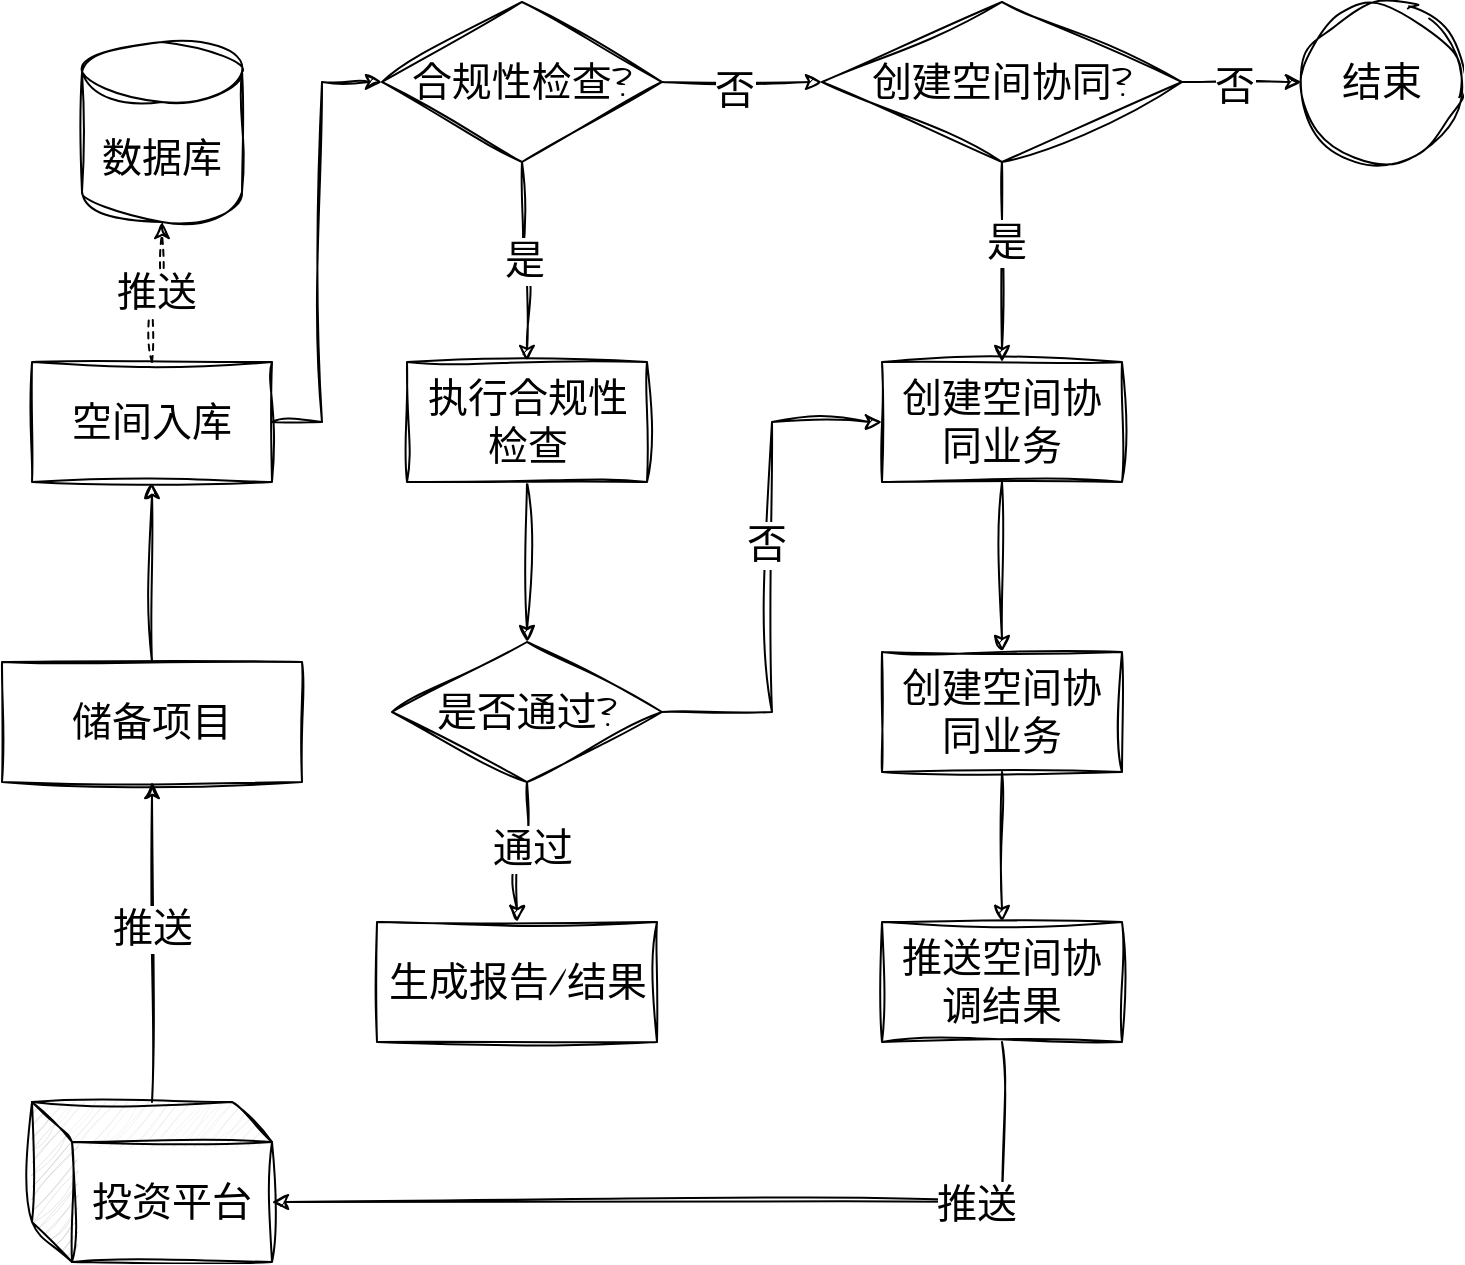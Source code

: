 <mxfile version="22.0.8" type="github">
  <diagram name="第 1 页" id="UXOdOaBBIcEbc3tdLyn3">
    <mxGraphModel dx="1912" dy="1061" grid="1" gridSize="10" guides="1" tooltips="1" connect="1" arrows="1" fold="1" page="1" pageScale="1" pageWidth="2339" pageHeight="3300" math="0" shadow="0">
      <root>
        <mxCell id="0" />
        <mxCell id="1" parent="0" />
        <mxCell id="msyQetCw-_0pB8ffyYVa-53" value="" style="edgeStyle=orthogonalEdgeStyle;rounded=0;sketch=1;hachureGap=4;jiggle=2;curveFitting=1;orthogonalLoop=1;jettySize=auto;html=1;fontFamily=Architects Daughter;fontSource=https%3A%2F%2Ffonts.googleapis.com%2Fcss%3Ffamily%3DArchitects%2BDaughter;fontSize=16;" edge="1" parent="1" source="msyQetCw-_0pB8ffyYVa-7" target="msyQetCw-_0pB8ffyYVa-52">
          <mxGeometry relative="1" as="geometry" />
        </mxCell>
        <mxCell id="msyQetCw-_0pB8ffyYVa-7" value="储备项目" style="rounded=0;whiteSpace=wrap;html=1;sketch=1;hachureGap=4;jiggle=2;curveFitting=1;fontFamily=Architects Daughter;fontSource=https%3A%2F%2Ffonts.googleapis.com%2Fcss%3Ffamily%3DArchitects%2BDaughter;fontSize=20;" vertex="1" parent="1">
          <mxGeometry x="820" y="660" width="150" height="60" as="geometry" />
        </mxCell>
        <mxCell id="msyQetCw-_0pB8ffyYVa-45" style="edgeStyle=orthogonalEdgeStyle;rounded=0;sketch=1;hachureGap=4;jiggle=2;curveFitting=1;orthogonalLoop=1;jettySize=auto;html=1;entryX=0.5;entryY=1;entryDx=0;entryDy=0;fontFamily=Architects Daughter;fontSource=https%3A%2F%2Ffonts.googleapis.com%2Fcss%3Ffamily%3DArchitects%2BDaughter;fontSize=16;" edge="1" parent="1" source="msyQetCw-_0pB8ffyYVa-44" target="msyQetCw-_0pB8ffyYVa-7">
          <mxGeometry relative="1" as="geometry" />
        </mxCell>
        <mxCell id="msyQetCw-_0pB8ffyYVa-46" value="推送" style="edgeLabel;html=1;align=center;verticalAlign=middle;resizable=0;points=[];fontSize=20;fontFamily=Architects Daughter;" vertex="1" connectable="0" parent="msyQetCw-_0pB8ffyYVa-45">
          <mxGeometry x="0.093" relative="1" as="geometry">
            <mxPoint as="offset" />
          </mxGeometry>
        </mxCell>
        <mxCell id="msyQetCw-_0pB8ffyYVa-44" value="投资平台" style="shape=cube;whiteSpace=wrap;html=1;boundedLbl=1;backgroundOutline=1;darkOpacity=0.05;darkOpacity2=0.1;sketch=1;hachureGap=4;jiggle=2;curveFitting=1;fontFamily=Architects Daughter;fontSource=https%3A%2F%2Ffonts.googleapis.com%2Fcss%3Ffamily%3DArchitects%2BDaughter;fontSize=20;" vertex="1" parent="1">
          <mxGeometry x="835" y="880" width="120" height="80" as="geometry" />
        </mxCell>
        <mxCell id="msyQetCw-_0pB8ffyYVa-51" value="数据库" style="shape=cylinder3;whiteSpace=wrap;html=1;boundedLbl=1;backgroundOutline=1;size=15;sketch=1;hachureGap=4;jiggle=2;curveFitting=1;fontFamily=Architects Daughter;fontSource=https%3A%2F%2Ffonts.googleapis.com%2Fcss%3Ffamily%3DArchitects%2BDaughter;fontSize=20;" vertex="1" parent="1">
          <mxGeometry x="860" y="350" width="80" height="90" as="geometry" />
        </mxCell>
        <mxCell id="msyQetCw-_0pB8ffyYVa-63" value="" style="edgeStyle=orthogonalEdgeStyle;rounded=0;sketch=1;hachureGap=4;jiggle=2;curveFitting=1;orthogonalLoop=1;jettySize=auto;html=1;fontFamily=Architects Daughter;fontSource=https%3A%2F%2Ffonts.googleapis.com%2Fcss%3Ffamily%3DArchitects%2BDaughter;fontSize=16;exitX=1;exitY=0.5;exitDx=0;exitDy=0;entryX=0;entryY=0.5;entryDx=0;entryDy=0;" edge="1" parent="1" source="msyQetCw-_0pB8ffyYVa-52" target="msyQetCw-_0pB8ffyYVa-62">
          <mxGeometry relative="1" as="geometry">
            <Array as="points">
              <mxPoint x="980" y="540" />
              <mxPoint x="980" y="370" />
            </Array>
          </mxGeometry>
        </mxCell>
        <mxCell id="msyQetCw-_0pB8ffyYVa-52" value="空间入库" style="whiteSpace=wrap;html=1;fontSize=20;fontFamily=Architects Daughter;rounded=0;sketch=1;hachureGap=4;jiggle=2;curveFitting=1;fontSource=https%3A%2F%2Ffonts.googleapis.com%2Fcss%3Ffamily%3DArchitects%2BDaughter;" vertex="1" parent="1">
          <mxGeometry x="835" y="510" width="120" height="60" as="geometry" />
        </mxCell>
        <mxCell id="msyQetCw-_0pB8ffyYVa-60" style="edgeStyle=orthogonalEdgeStyle;rounded=0;sketch=1;hachureGap=4;jiggle=2;curveFitting=1;orthogonalLoop=1;jettySize=auto;html=1;entryX=0.5;entryY=1;entryDx=0;entryDy=0;entryPerimeter=0;fontFamily=Architects Daughter;fontSource=https%3A%2F%2Ffonts.googleapis.com%2Fcss%3Ffamily%3DArchitects%2BDaughter;fontSize=16;dashed=1;" edge="1" parent="1" source="msyQetCw-_0pB8ffyYVa-52" target="msyQetCw-_0pB8ffyYVa-51">
          <mxGeometry relative="1" as="geometry" />
        </mxCell>
        <mxCell id="msyQetCw-_0pB8ffyYVa-61" value="推送" style="edgeLabel;html=1;align=center;verticalAlign=middle;resizable=0;points=[];fontSize=20;fontFamily=Architects Daughter;" vertex="1" connectable="0" parent="msyQetCw-_0pB8ffyYVa-60">
          <mxGeometry x="-0.032" relative="1" as="geometry">
            <mxPoint as="offset" />
          </mxGeometry>
        </mxCell>
        <mxCell id="msyQetCw-_0pB8ffyYVa-65" value="" style="edgeStyle=orthogonalEdgeStyle;rounded=0;sketch=1;hachureGap=4;jiggle=2;curveFitting=1;orthogonalLoop=1;jettySize=auto;html=1;fontFamily=Architects Daughter;fontSource=https%3A%2F%2Ffonts.googleapis.com%2Fcss%3Ffamily%3DArchitects%2BDaughter;fontSize=16;" edge="1" parent="1" source="msyQetCw-_0pB8ffyYVa-62" target="msyQetCw-_0pB8ffyYVa-64">
          <mxGeometry relative="1" as="geometry" />
        </mxCell>
        <mxCell id="msyQetCw-_0pB8ffyYVa-67" value="否" style="edgeLabel;html=1;align=center;verticalAlign=middle;resizable=0;points=[];fontSize=20;fontFamily=Architects Daughter;" vertex="1" connectable="0" parent="msyQetCw-_0pB8ffyYVa-65">
          <mxGeometry x="-0.116" y="-4" relative="1" as="geometry">
            <mxPoint as="offset" />
          </mxGeometry>
        </mxCell>
        <mxCell id="msyQetCw-_0pB8ffyYVa-69" style="edgeStyle=orthogonalEdgeStyle;rounded=0;sketch=1;hachureGap=4;jiggle=2;curveFitting=1;orthogonalLoop=1;jettySize=auto;html=1;entryX=0.5;entryY=0;entryDx=0;entryDy=0;fontFamily=Architects Daughter;fontSource=https%3A%2F%2Ffonts.googleapis.com%2Fcss%3Ffamily%3DArchitects%2BDaughter;fontSize=16;" edge="1" parent="1" source="msyQetCw-_0pB8ffyYVa-62" target="msyQetCw-_0pB8ffyYVa-68">
          <mxGeometry relative="1" as="geometry" />
        </mxCell>
        <mxCell id="msyQetCw-_0pB8ffyYVa-70" value="是" style="edgeLabel;html=1;align=center;verticalAlign=middle;resizable=0;points=[];fontSize=20;fontFamily=Architects Daughter;" vertex="1" connectable="0" parent="msyQetCw-_0pB8ffyYVa-69">
          <mxGeometry x="-0.013" y="1" relative="1" as="geometry">
            <mxPoint as="offset" />
          </mxGeometry>
        </mxCell>
        <mxCell id="msyQetCw-_0pB8ffyYVa-62" value="合规性检查?" style="rhombus;whiteSpace=wrap;html=1;fontSize=20;fontFamily=Architects Daughter;rounded=0;sketch=1;hachureGap=4;jiggle=2;curveFitting=1;fontSource=https%3A%2F%2Ffonts.googleapis.com%2Fcss%3Ffamily%3DArchitects%2BDaughter;" vertex="1" parent="1">
          <mxGeometry x="1010" y="330" width="140" height="80" as="geometry" />
        </mxCell>
        <mxCell id="msyQetCw-_0pB8ffyYVa-77" value="" style="edgeStyle=orthogonalEdgeStyle;rounded=0;sketch=1;hachureGap=4;jiggle=2;curveFitting=1;orthogonalLoop=1;jettySize=auto;html=1;fontFamily=Architects Daughter;fontSource=https%3A%2F%2Ffonts.googleapis.com%2Fcss%3Ffamily%3DArchitects%2BDaughter;fontSize=16;" edge="1" parent="1" source="msyQetCw-_0pB8ffyYVa-64" target="msyQetCw-_0pB8ffyYVa-76">
          <mxGeometry relative="1" as="geometry" />
        </mxCell>
        <mxCell id="msyQetCw-_0pB8ffyYVa-78" value="是" style="edgeLabel;html=1;align=center;verticalAlign=middle;resizable=0;points=[];fontSize=20;fontFamily=Architects Daughter;" vertex="1" connectable="0" parent="msyQetCw-_0pB8ffyYVa-77">
          <mxGeometry x="-0.215" y="2" relative="1" as="geometry">
            <mxPoint as="offset" />
          </mxGeometry>
        </mxCell>
        <mxCell id="msyQetCw-_0pB8ffyYVa-95" value="" style="edgeStyle=orthogonalEdgeStyle;rounded=0;sketch=1;hachureGap=4;jiggle=2;curveFitting=1;orthogonalLoop=1;jettySize=auto;html=1;fontFamily=Architects Daughter;fontSource=https%3A%2F%2Ffonts.googleapis.com%2Fcss%3Ffamily%3DArchitects%2BDaughter;fontSize=16;" edge="1" parent="1" source="msyQetCw-_0pB8ffyYVa-64" target="msyQetCw-_0pB8ffyYVa-94">
          <mxGeometry relative="1" as="geometry" />
        </mxCell>
        <mxCell id="msyQetCw-_0pB8ffyYVa-98" value="否" style="edgeLabel;html=1;align=center;verticalAlign=middle;resizable=0;points=[];fontSize=20;fontFamily=Architects Daughter;" vertex="1" connectable="0" parent="msyQetCw-_0pB8ffyYVa-95">
          <mxGeometry x="-0.178" y="-2" relative="1" as="geometry">
            <mxPoint x="1" as="offset" />
          </mxGeometry>
        </mxCell>
        <mxCell id="msyQetCw-_0pB8ffyYVa-64" value="创建空间协同?" style="rhombus;whiteSpace=wrap;html=1;fontSize=20;fontFamily=Architects Daughter;rounded=0;sketch=1;hachureGap=4;jiggle=2;curveFitting=1;fontSource=https%3A%2F%2Ffonts.googleapis.com%2Fcss%3Ffamily%3DArchitects%2BDaughter;" vertex="1" parent="1">
          <mxGeometry x="1230" y="330" width="180" height="80" as="geometry" />
        </mxCell>
        <mxCell id="msyQetCw-_0pB8ffyYVa-72" value="" style="edgeStyle=orthogonalEdgeStyle;rounded=0;sketch=1;hachureGap=4;jiggle=2;curveFitting=1;orthogonalLoop=1;jettySize=auto;html=1;fontFamily=Architects Daughter;fontSource=https%3A%2F%2Ffonts.googleapis.com%2Fcss%3Ffamily%3DArchitects%2BDaughter;fontSize=16;" edge="1" parent="1" source="msyQetCw-_0pB8ffyYVa-68" target="msyQetCw-_0pB8ffyYVa-71">
          <mxGeometry relative="1" as="geometry" />
        </mxCell>
        <mxCell id="msyQetCw-_0pB8ffyYVa-68" value="执行合规性检查" style="rounded=0;whiteSpace=wrap;html=1;sketch=1;hachureGap=4;jiggle=2;curveFitting=1;fontFamily=Architects Daughter;fontSource=https%3A%2F%2Ffonts.googleapis.com%2Fcss%3Ffamily%3DArchitects%2BDaughter;fontSize=20;" vertex="1" parent="1">
          <mxGeometry x="1022.5" y="510" width="120" height="60" as="geometry" />
        </mxCell>
        <mxCell id="msyQetCw-_0pB8ffyYVa-74" value="" style="edgeStyle=orthogonalEdgeStyle;rounded=0;sketch=1;hachureGap=4;jiggle=2;curveFitting=1;orthogonalLoop=1;jettySize=auto;html=1;fontFamily=Architects Daughter;fontSource=https%3A%2F%2Ffonts.googleapis.com%2Fcss%3Ffamily%3DArchitects%2BDaughter;fontSize=16;" edge="1" parent="1" source="msyQetCw-_0pB8ffyYVa-71" target="msyQetCw-_0pB8ffyYVa-73">
          <mxGeometry relative="1" as="geometry" />
        </mxCell>
        <mxCell id="msyQetCw-_0pB8ffyYVa-75" value="通过" style="edgeLabel;html=1;align=center;verticalAlign=middle;resizable=0;points=[];fontSize=20;fontFamily=Architects Daughter;" vertex="1" connectable="0" parent="msyQetCw-_0pB8ffyYVa-74">
          <mxGeometry x="-0.14" y="2" relative="1" as="geometry">
            <mxPoint as="offset" />
          </mxGeometry>
        </mxCell>
        <mxCell id="msyQetCw-_0pB8ffyYVa-86" style="edgeStyle=orthogonalEdgeStyle;rounded=0;sketch=1;hachureGap=4;jiggle=2;curveFitting=1;orthogonalLoop=1;jettySize=auto;html=1;entryX=0;entryY=0.5;entryDx=0;entryDy=0;fontFamily=Architects Daughter;fontSource=https%3A%2F%2Ffonts.googleapis.com%2Fcss%3Ffamily%3DArchitects%2BDaughter;fontSize=16;" edge="1" parent="1" source="msyQetCw-_0pB8ffyYVa-71" target="msyQetCw-_0pB8ffyYVa-76">
          <mxGeometry relative="1" as="geometry" />
        </mxCell>
        <mxCell id="msyQetCw-_0pB8ffyYVa-87" value="否" style="edgeLabel;html=1;align=center;verticalAlign=middle;resizable=0;points=[];fontSize=20;fontFamily=Architects Daughter;" vertex="1" connectable="0" parent="msyQetCw-_0pB8ffyYVa-86">
          <mxGeometry x="0.09" y="3" relative="1" as="geometry">
            <mxPoint as="offset" />
          </mxGeometry>
        </mxCell>
        <mxCell id="msyQetCw-_0pB8ffyYVa-71" value="是否通过?" style="rhombus;whiteSpace=wrap;html=1;fontSize=20;fontFamily=Architects Daughter;rounded=0;sketch=1;hachureGap=4;jiggle=2;curveFitting=1;fontSource=https%3A%2F%2Ffonts.googleapis.com%2Fcss%3Ffamily%3DArchitects%2BDaughter;" vertex="1" parent="1">
          <mxGeometry x="1015" y="650" width="135" height="70" as="geometry" />
        </mxCell>
        <mxCell id="msyQetCw-_0pB8ffyYVa-73" value="生成报告/结果" style="whiteSpace=wrap;html=1;fontSize=20;fontFamily=Architects Daughter;rounded=0;sketch=1;hachureGap=4;jiggle=2;curveFitting=1;fontSource=https%3A%2F%2Ffonts.googleapis.com%2Fcss%3Ffamily%3DArchitects%2BDaughter;" vertex="1" parent="1">
          <mxGeometry x="1007.5" y="790" width="140" height="60" as="geometry" />
        </mxCell>
        <mxCell id="msyQetCw-_0pB8ffyYVa-85" style="edgeStyle=orthogonalEdgeStyle;rounded=0;sketch=1;hachureGap=4;jiggle=2;curveFitting=1;orthogonalLoop=1;jettySize=auto;html=1;fontFamily=Architects Daughter;fontSource=https%3A%2F%2Ffonts.googleapis.com%2Fcss%3Ffamily%3DArchitects%2BDaughter;fontSize=16;" edge="1" parent="1" source="msyQetCw-_0pB8ffyYVa-76" target="msyQetCw-_0pB8ffyYVa-84">
          <mxGeometry relative="1" as="geometry" />
        </mxCell>
        <mxCell id="msyQetCw-_0pB8ffyYVa-76" value="创建空间协同业务" style="whiteSpace=wrap;html=1;fontSize=20;fontFamily=Architects Daughter;rounded=0;sketch=1;hachureGap=4;jiggle=2;curveFitting=1;fontSource=https%3A%2F%2Ffonts.googleapis.com%2Fcss%3Ffamily%3DArchitects%2BDaughter;" vertex="1" parent="1">
          <mxGeometry x="1260" y="510" width="120" height="60" as="geometry" />
        </mxCell>
        <mxCell id="msyQetCw-_0pB8ffyYVa-90" style="edgeStyle=orthogonalEdgeStyle;rounded=0;sketch=1;hachureGap=4;jiggle=2;curveFitting=1;orthogonalLoop=1;jettySize=auto;html=1;fontFamily=Architects Daughter;fontSource=https%3A%2F%2Ffonts.googleapis.com%2Fcss%3Ffamily%3DArchitects%2BDaughter;fontSize=16;" edge="1" parent="1" source="msyQetCw-_0pB8ffyYVa-84" target="msyQetCw-_0pB8ffyYVa-89">
          <mxGeometry relative="1" as="geometry" />
        </mxCell>
        <mxCell id="msyQetCw-_0pB8ffyYVa-84" value="创建空间协同业务" style="whiteSpace=wrap;html=1;fontSize=20;fontFamily=Architects Daughter;rounded=0;sketch=1;hachureGap=4;jiggle=2;curveFitting=1;fontSource=https%3A%2F%2Ffonts.googleapis.com%2Fcss%3Ffamily%3DArchitects%2BDaughter;" vertex="1" parent="1">
          <mxGeometry x="1260" y="655" width="120" height="60" as="geometry" />
        </mxCell>
        <mxCell id="msyQetCw-_0pB8ffyYVa-89" value="推送空间协调结果" style="whiteSpace=wrap;html=1;fontSize=20;fontFamily=Architects Daughter;rounded=0;sketch=1;hachureGap=4;jiggle=2;curveFitting=1;fontSource=https%3A%2F%2Ffonts.googleapis.com%2Fcss%3Ffamily%3DArchitects%2BDaughter;" vertex="1" parent="1">
          <mxGeometry x="1260" y="790" width="120" height="60" as="geometry" />
        </mxCell>
        <mxCell id="msyQetCw-_0pB8ffyYVa-94" value="结束" style="ellipse;whiteSpace=wrap;html=1;fontSize=20;fontFamily=Architects Daughter;rounded=0;sketch=1;hachureGap=4;jiggle=2;curveFitting=1;fontSource=https%3A%2F%2Ffonts.googleapis.com%2Fcss%3Ffamily%3DArchitects%2BDaughter;" vertex="1" parent="1">
          <mxGeometry x="1470" y="330" width="80" height="80" as="geometry" />
        </mxCell>
        <mxCell id="msyQetCw-_0pB8ffyYVa-96" style="edgeStyle=orthogonalEdgeStyle;rounded=0;sketch=1;hachureGap=4;jiggle=2;curveFitting=1;orthogonalLoop=1;jettySize=auto;html=1;entryX=0;entryY=0;entryDx=120;entryDy=50;entryPerimeter=0;fontFamily=Architects Daughter;fontSource=https%3A%2F%2Ffonts.googleapis.com%2Fcss%3Ffamily%3DArchitects%2BDaughter;fontSize=16;" edge="1" parent="1" source="msyQetCw-_0pB8ffyYVa-89" target="msyQetCw-_0pB8ffyYVa-44">
          <mxGeometry relative="1" as="geometry">
            <Array as="points">
              <mxPoint x="1320" y="930" />
            </Array>
          </mxGeometry>
        </mxCell>
        <mxCell id="msyQetCw-_0pB8ffyYVa-97" value="推送" style="edgeLabel;html=1;align=center;verticalAlign=middle;resizable=0;points=[];fontSize=20;fontFamily=Architects Daughter;" vertex="1" connectable="0" parent="msyQetCw-_0pB8ffyYVa-96">
          <mxGeometry x="-0.581" y="1" relative="1" as="geometry">
            <mxPoint as="offset" />
          </mxGeometry>
        </mxCell>
      </root>
    </mxGraphModel>
  </diagram>
</mxfile>
